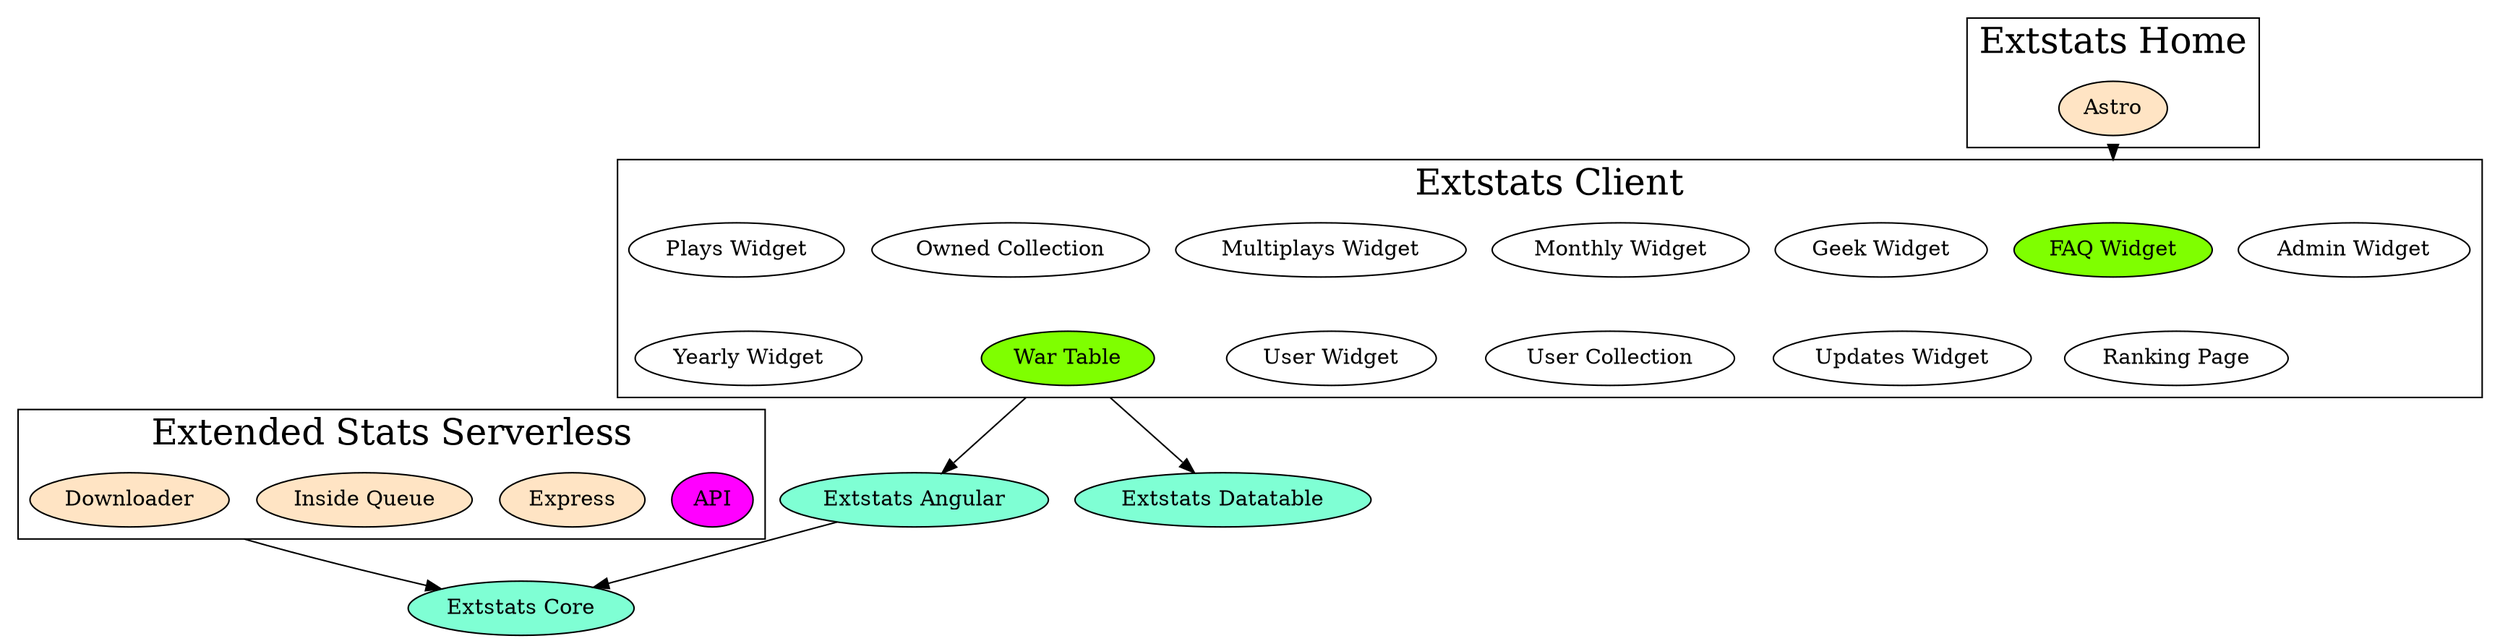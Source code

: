digraph G {
  compound = true;
  fontsize = 24;

  "Extstats Angular" [style="filled",fillcolor="aquamarine"];
  "Extstats Core" [style="filled",fillcolor="aquamarine"];
  "Extstats Datatable" [style="filled",fillcolor="aquamarine"];

  subgraph cluster_0 {
    "API" [style="filled",fillcolor="fuchsia"];
    "Express" [style="filled",fillcolor="bisque"];
    "Inside Queue" [style="filled",fillcolor="bisque"];
    "Downloader" [style="filled",fillcolor="bisque"];
    label = "Extended Stats Serverless";
  }

  subgraph cluster_1 {
    {
      rank = "source";
      "Admin Widget";
      "FAQ Widget" [style="filled",fillcolor="chartreuse"];
      "Geek Widget";
      "Monthly Widget";
      "Multiplays Widget";
      "Owned Collection";
      "Plays Widget";
    }
    { rank = "same";
      "Ranking Page";
      "Updates Widget";
      "User Collection";
      "User Widget";
      "War Table" [style="filled",fillcolor="chartreuse"];
      "Yearly Widget";
    }
    label = "Extstats Client";
  }

  subgraph cluster_2 {
    label = "Extstats Home";
    "Astro" [style="filled",fillcolor="bisque"];
  }

    "Extstats Angular" -> "Extstats Core";
    "Downloader" -> "Extstats Core" [ltail=cluster_0];
    "War Table" -> "Extstats Angular" [ltail=cluster_1];
    "War Table" -> "Extstats Datatable" [ltail=cluster_1];
    "Astro" -> "FAQ Widget" [ltail=cluster_2,lhead=cluster_1];
}